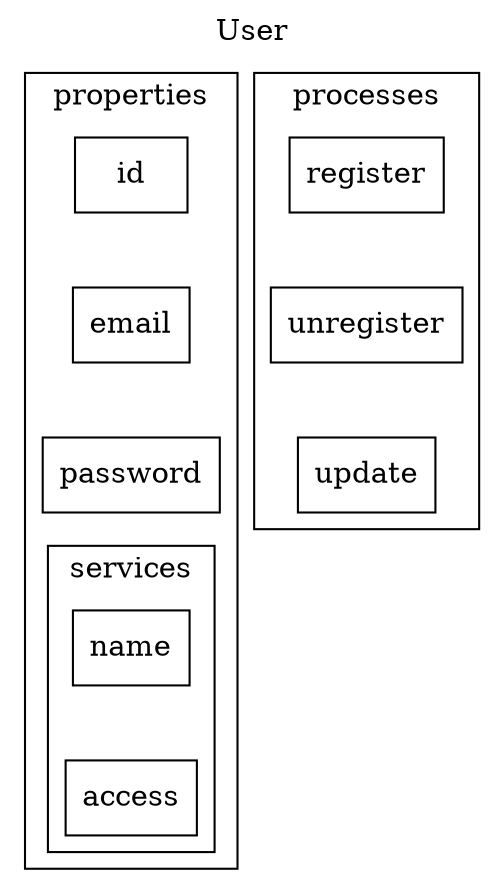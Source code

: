 digraph user{
    labelloc=t
    label="User"
    subgraph cluster_properties{
        label="properties"
        id[shape=rectangle]
        email[shape=rectangle]
        password[shape=rectangle]
        subgraph cluster_services{
            label="services"
            name[shape=rectangle]
            access[shape=rectangle]

            name->access[style=invis]
        }

        id->email->password->name[style=invis]
    }
    subgraph cluster_processes{
        label="processes"
        register[shape=rectangle]
        unregister[shape=rectangle]
        update[shape=rectangle]

        register->
        unregister->
        update[style=invis]
    }
}